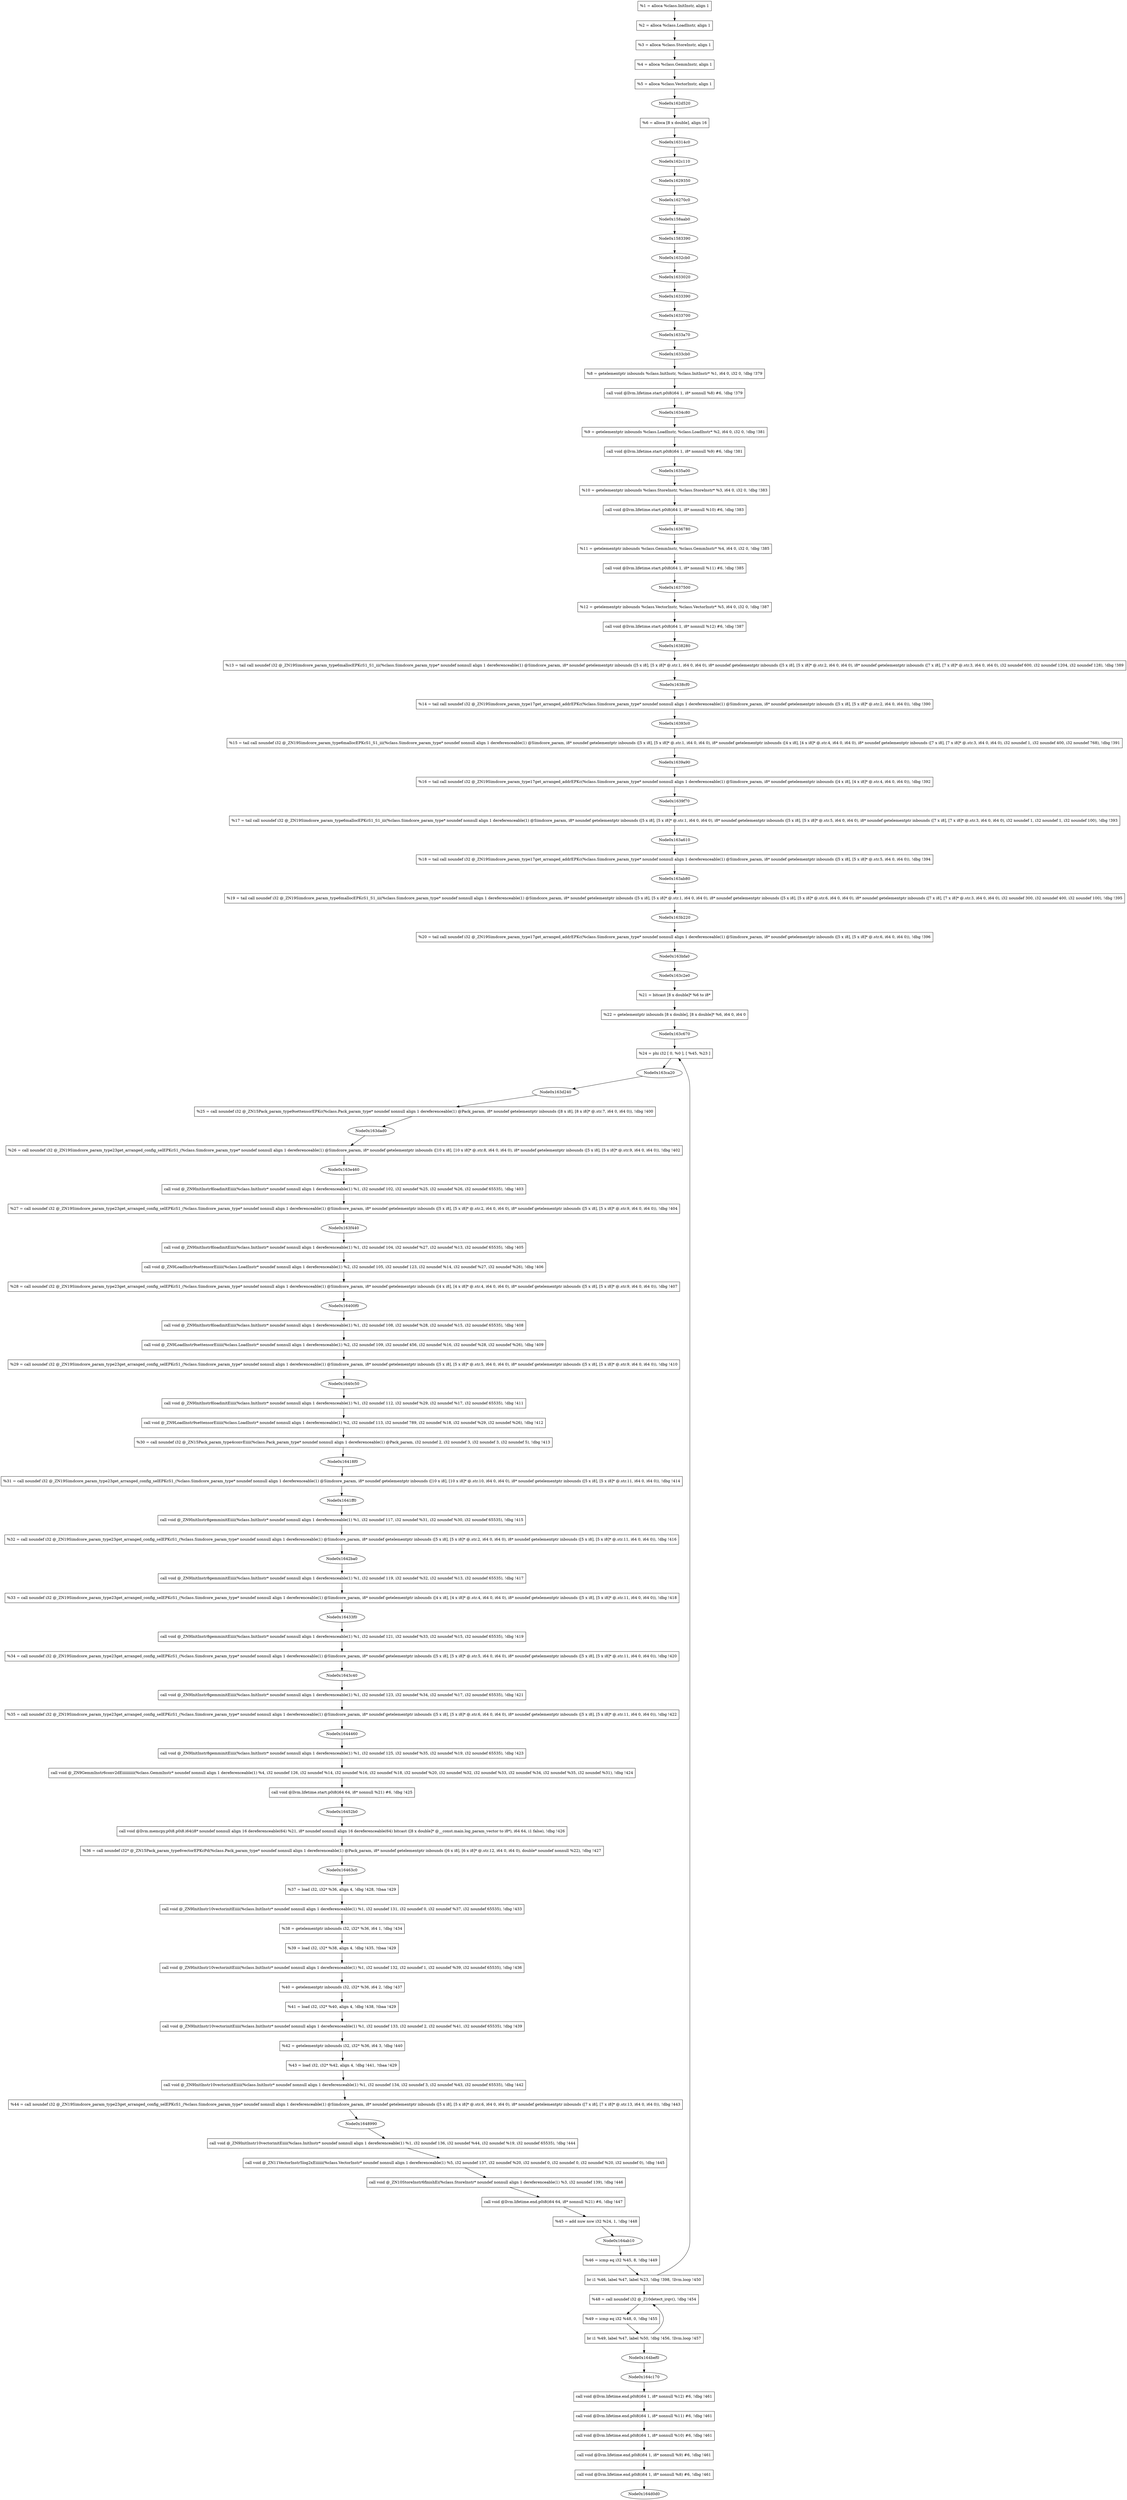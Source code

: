 digraph "DFG for'main' function" {
	Node0x162f620[shape=record, label="  %1 = alloca %class.InitInstr, align 1"];
	Node0x1633ec0[shape=record, label="  %8 = getelementptr inbounds %class.InitInstr, %class.InitInstr* %1, i64 0, i32 0, !dbg !379"];
	Node0x1634350[shape=record, label="  call void @llvm.lifetime.start.p0i8(i64 1, i8* nonnull %8) #6, !dbg !379"];
	Node0x162fcf0[shape=record, label="  %2 = alloca %class.LoadInstr, align 1"];
	Node0x1634e90[shape=record, label="  %9 = getelementptr inbounds %class.LoadInstr, %class.LoadInstr* %2, i64 0, i32 0, !dbg !381"];
	Node0x16350b0[shape=record, label="  call void @llvm.lifetime.start.p0i8(i64 1, i8* nonnull %9) #6, !dbg !381"];
	Node0x162fd90[shape=record, label="  %3 = alloca %class.StoreInstr, align 1"];
	Node0x1635c10[shape=record, label="  %10 = getelementptr inbounds %class.StoreInstr, %class.StoreInstr* %3, i64 0, i32 0, !dbg !383"];
	Node0x1635e30[shape=record, label="  call void @llvm.lifetime.start.p0i8(i64 1, i8* nonnull %10) #6, !dbg !383"];
	Node0x162fe00[shape=record, label="  %4 = alloca %class.GemmInstr, align 1"];
	Node0x1636990[shape=record, label="  %11 = getelementptr inbounds %class.GemmInstr, %class.GemmInstr* %4, i64 0, i32 0, !dbg !385"];
	Node0x1636bb0[shape=record, label="  call void @llvm.lifetime.start.p0i8(i64 1, i8* nonnull %11) #6, !dbg !385"];
	Node0x162fec0[shape=record, label="  %5 = alloca %class.VectorInstr, align 1"];
	Node0x1637710[shape=record, label="  %12 = getelementptr inbounds %class.VectorInstr, %class.VectorInstr* %5, i64 0, i32 0, !dbg !387"];
	Node0x1637930[shape=record, label="  call void @llvm.lifetime.start.p0i8(i64 1, i8* nonnull %12) #6, !dbg !387"];
	Node0x1631120[shape=record, label="  %6 = alloca [8 x double], align 16"];
	Node0x163c4b0[shape=record, label="  %21 = bitcast [8 x double]* %6 to i8*"];
	Node0x163c560[shape=record, label="  %22 = getelementptr inbounds [8 x double], [8 x double]* %6, i64 0, i64 0"];
	Node0x164a850[shape=record, label="  %45 = add nuw nsw i32 %24, 1, !dbg !448"];
	Node0x163c7c8[shape=record, label="  %24 = phi i32 [ 0, %0 ], [ %45, %23 ]"];
	Node0x163ed90[shape=record, label="  call void @_ZN9InitInstr8loadinitEiiii(%class.InitInstr* noundef nonnull align 1 dereferenceable(1) %1, i32 noundef 102, i32 noundef %25, i32 noundef %26, i32 noundef 65535), !dbg !403"];
	Node0x163d670[shape=record, label="  %25 = call noundef i32 @_ZN15Pack_param_type9settensorEPKc(%class.Pack_param_type* noundef nonnull align 1 dereferenceable(1) @Pack_param, i8* noundef getelementptr inbounds ([8 x i8], [8 x i8]* @.str.7, i64 0, i64 0)), !dbg !400"];
	Node0x163dfd0[shape=record, label="  %26 = call noundef i32 @_ZN19Simdcore_param_type23get_arranged_config_selEPKcS1_(%class.Simdcore_param_type* noundef nonnull align 1 dereferenceable(1) @Simdcore_param, i8* noundef getelementptr inbounds ([10 x i8], [10 x i8]* @.str.8, i64 0, i64 0), i8* noundef getelementptr inbounds ([5 x i8], [5 x i8]* @.str.9, i64 0, i64 0)), !dbg !402"];
	Node0x163f610[shape=record, label="  call void @_ZN9InitInstr8loadinitEiiii(%class.InitInstr* noundef nonnull align 1 dereferenceable(1) %1, i32 noundef 104, i32 noundef %27, i32 noundef %13, i32 noundef 65535), !dbg !405"];
	Node0x163f030[shape=record, label="  %27 = call noundef i32 @_ZN19Simdcore_param_type23get_arranged_config_selEPKcS1_(%class.Simdcore_param_type* noundef nonnull align 1 dereferenceable(1) @Simdcore_param, i8* noundef getelementptr inbounds ([5 x i8], [5 x i8]* @.str.2, i64 0, i64 0), i8* noundef getelementptr inbounds ([5 x i8], [5 x i8]* @.str.9, i64 0, i64 0)), !dbg !404"];
	Node0x16389b0[shape=record, label="  %13 = tail call noundef i32 @_ZN19Simdcore_param_type6mallocEPKcS1_S1_iii(%class.Simdcore_param_type* noundef nonnull align 1 dereferenceable(1) @Simdcore_param, i8* noundef getelementptr inbounds ([5 x i8], [5 x i8]* @.str.1, i64 0, i64 0), i8* noundef getelementptr inbounds ([5 x i8], [5 x i8]* @.str.2, i64 0, i64 0), i8* noundef getelementptr inbounds ([7 x i8], [7 x i8]* @.str.3, i64 0, i64 0), i32 noundef 600, i32 noundef 1204, i32 noundef 128), !dbg !389"];
	Node0x163fa40[shape=record, label="  call void @_ZN9LoadInstr9settensorEiiiii(%class.LoadInstr* noundef nonnull align 1 dereferenceable(1) %2, i32 noundef 105, i32 noundef 123, i32 noundef %14, i32 noundef %27, i32 noundef %26), !dbg !406"];
	Node0x1638f70[shape=record, label="  %14 = tail call noundef i32 @_ZN19Simdcore_param_type17get_arranged_addrEPKc(%class.Simdcore_param_type* noundef nonnull align 1 dereferenceable(1) @Simdcore_param, i8* noundef getelementptr inbounds ([5 x i8], [5 x i8]* @.str.2, i64 0, i64 0)), !dbg !390"];
	Node0x16402c0[shape=record, label="  call void @_ZN9InitInstr8loadinitEiiii(%class.InitInstr* noundef nonnull align 1 dereferenceable(1) %1, i32 noundef 108, i32 noundef %28, i32 noundef %15, i32 noundef 65535), !dbg !408"];
	Node0x163fce0[shape=record, label="  %28 = call noundef i32 @_ZN19Simdcore_param_type23get_arranged_config_selEPKcS1_(%class.Simdcore_param_type* noundef nonnull align 1 dereferenceable(1) @Simdcore_param, i8* noundef getelementptr inbounds ([4 x i8], [4 x i8]* @.str.4, i64 0, i64 0), i8* noundef getelementptr inbounds ([5 x i8], [5 x i8]* @.str.9, i64 0, i64 0)), !dbg !407"];
	Node0x1639790[shape=record, label="  %15 = tail call noundef i32 @_ZN19Simdcore_param_type6mallocEPKcS1_S1_iii(%class.Simdcore_param_type* noundef nonnull align 1 dereferenceable(1) @Simdcore_param, i8* noundef getelementptr inbounds ([5 x i8], [5 x i8]* @.str.1, i64 0, i64 0), i8* noundef getelementptr inbounds ([4 x i8], [4 x i8]* @.str.4, i64 0, i64 0), i8* noundef getelementptr inbounds ([7 x i8], [7 x i8]* @.str.3, i64 0, i64 0), i32 noundef 1, i32 noundef 400, i32 noundef 768), !dbg !391"];
	Node0x16405d0[shape=record, label="  call void @_ZN9LoadInstr9settensorEiiiii(%class.LoadInstr* noundef nonnull align 1 dereferenceable(1) %2, i32 noundef 109, i32 noundef 456, i32 noundef %16, i32 noundef %28, i32 noundef %26), !dbg !409"];
	Node0x1639c20[shape=record, label="  %16 = tail call noundef i32 @_ZN19Simdcore_param_type17get_arranged_addrEPKc(%class.Simdcore_param_type* noundef nonnull align 1 dereferenceable(1) @Simdcore_param, i8* noundef getelementptr inbounds ([4 x i8], [4 x i8]* @.str.4, i64 0, i64 0)), !dbg !392"];
	Node0x1640e20[shape=record, label="  call void @_ZN9InitInstr8loadinitEiiii(%class.InitInstr* noundef nonnull align 1 dereferenceable(1) %1, i32 noundef 112, i32 noundef %29, i32 noundef %17, i32 noundef 65535), !dbg !411"];
	Node0x1640870[shape=record, label="  %29 = call noundef i32 @_ZN19Simdcore_param_type23get_arranged_config_selEPKcS1_(%class.Simdcore_param_type* noundef nonnull align 1 dereferenceable(1) @Simdcore_param, i8* noundef getelementptr inbounds ([5 x i8], [5 x i8]* @.str.5, i64 0, i64 0), i8* noundef getelementptr inbounds ([5 x i8], [5 x i8]* @.str.9, i64 0, i64 0)), !dbg !410"];
	Node0x163a310[shape=record, label="  %17 = tail call noundef i32 @_ZN19Simdcore_param_type6mallocEPKcS1_S1_iii(%class.Simdcore_param_type* noundef nonnull align 1 dereferenceable(1) @Simdcore_param, i8* noundef getelementptr inbounds ([5 x i8], [5 x i8]* @.str.1, i64 0, i64 0), i8* noundef getelementptr inbounds ([5 x i8], [5 x i8]* @.str.5, i64 0, i64 0), i8* noundef getelementptr inbounds ([7 x i8], [7 x i8]* @.str.3, i64 0, i64 0), i32 noundef 1, i32 noundef 1, i32 noundef 100), !dbg !393"];
	Node0x1641130[shape=record, label="  call void @_ZN9LoadInstr9settensorEiiiii(%class.LoadInstr* noundef nonnull align 1 dereferenceable(1) %2, i32 noundef 113, i32 noundef 789, i32 noundef %18, i32 noundef %29, i32 noundef %26), !dbg !412"];
	Node0x163a7a0[shape=record, label="  %18 = tail call noundef i32 @_ZN19Simdcore_param_type17get_arranged_addrEPKc(%class.Simdcore_param_type* noundef nonnull align 1 dereferenceable(1) @Simdcore_param, i8* noundef getelementptr inbounds ([5 x i8], [5 x i8]* @.str.5, i64 0, i64 0)), !dbg !394"];
	Node0x16422e0[shape=record, label="  call void @_ZN9InitInstr8gemminitEiiii(%class.InitInstr* noundef nonnull align 1 dereferenceable(1) %1, i32 noundef 117, i32 noundef %31, i32 noundef %30, i32 noundef 65535), !dbg !415"];
	Node0x1641be0[shape=record, label="  %31 = call noundef i32 @_ZN19Simdcore_param_type23get_arranged_config_selEPKcS1_(%class.Simdcore_param_type* noundef nonnull align 1 dereferenceable(1) @Simdcore_param, i8* noundef getelementptr inbounds ([10 x i8], [10 x i8]* @.str.10, i64 0, i64 0), i8* noundef getelementptr inbounds ([5 x i8], [5 x i8]* @.str.11, i64 0, i64 0)), !dbg !414"];
	Node0x16414e0[shape=record, label="  %30 = call noundef i32 @_ZN15Pack_param_type4convEiiii(%class.Pack_param_type* noundef nonnull align 1 dereferenceable(1) @Pack_param, i32 noundef 2, i32 noundef 3, i32 noundef 3, i32 noundef 5), !dbg !413"];
	Node0x1642d70[shape=record, label="  call void @_ZN9InitInstr8gemminitEiiii(%class.InitInstr* noundef nonnull align 1 dereferenceable(1) %1, i32 noundef 119, i32 noundef %32, i32 noundef %13, i32 noundef 65535), !dbg !417"];
	Node0x1642580[shape=record, label="  %32 = call noundef i32 @_ZN19Simdcore_param_type23get_arranged_config_selEPKcS1_(%class.Simdcore_param_type* noundef nonnull align 1 dereferenceable(1) @Simdcore_param, i8* noundef getelementptr inbounds ([5 x i8], [5 x i8]* @.str.2, i64 0, i64 0), i8* noundef getelementptr inbounds ([5 x i8], [5 x i8]* @.str.11, i64 0, i64 0)), !dbg !416"];
	Node0x16435c0[shape=record, label="  call void @_ZN9InitInstr8gemminitEiiii(%class.InitInstr* noundef nonnull align 1 dereferenceable(1) %1, i32 noundef 121, i32 noundef %33, i32 noundef %15, i32 noundef 65535), !dbg !419"];
	Node0x1643010[shape=record, label="  %33 = call noundef i32 @_ZN19Simdcore_param_type23get_arranged_config_selEPKcS1_(%class.Simdcore_param_type* noundef nonnull align 1 dereferenceable(1) @Simdcore_param, i8* noundef getelementptr inbounds ([4 x i8], [4 x i8]* @.str.4, i64 0, i64 0), i8* noundef getelementptr inbounds ([5 x i8], [5 x i8]* @.str.11, i64 0, i64 0)), !dbg !418"];
	Node0x1643de0[shape=record, label="  call void @_ZN9InitInstr8gemminitEiiii(%class.InitInstr* noundef nonnull align 1 dereferenceable(1) %1, i32 noundef 123, i32 noundef %34, i32 noundef %17, i32 noundef 65535), !dbg !421"];
	Node0x1643860[shape=record, label="  %34 = call noundef i32 @_ZN19Simdcore_param_type23get_arranged_config_selEPKcS1_(%class.Simdcore_param_type* noundef nonnull align 1 dereferenceable(1) @Simdcore_param, i8* noundef getelementptr inbounds ([5 x i8], [5 x i8]* @.str.5, i64 0, i64 0), i8* noundef getelementptr inbounds ([5 x i8], [5 x i8]* @.str.11, i64 0, i64 0)), !dbg !420"];
	Node0x1644630[shape=record, label="  call void @_ZN9InitInstr8gemminitEiiii(%class.InitInstr* noundef nonnull align 1 dereferenceable(1) %1, i32 noundef 125, i32 noundef %35, i32 noundef %19, i32 noundef 65535), !dbg !423"];
	Node0x1644080[shape=record, label="  %35 = call noundef i32 @_ZN19Simdcore_param_type23get_arranged_config_selEPKcS1_(%class.Simdcore_param_type* noundef nonnull align 1 dereferenceable(1) @Simdcore_param, i8* noundef getelementptr inbounds ([5 x i8], [5 x i8]* @.str.6, i64 0, i64 0), i8* noundef getelementptr inbounds ([5 x i8], [5 x i8]* @.str.11, i64 0, i64 0)), !dbg !422"];
	Node0x163af20[shape=record, label="  %19 = tail call noundef i32 @_ZN19Simdcore_param_type6mallocEPKcS1_S1_iii(%class.Simdcore_param_type* noundef nonnull align 1 dereferenceable(1) @Simdcore_param, i8* noundef getelementptr inbounds ([5 x i8], [5 x i8]* @.str.1, i64 0, i64 0), i8* noundef getelementptr inbounds ([5 x i8], [5 x i8]* @.str.6, i64 0, i64 0), i8* noundef getelementptr inbounds ([7 x i8], [7 x i8]* @.str.3, i64 0, i64 0), i32 noundef 300, i32 noundef 400, i32 noundef 100), !dbg !395"];
	Node0x1644c80[shape=record, label="  call void @_ZN9GemmInstr6conv2dEiiiiiiiiii(%class.GemmInstr* noundef nonnull align 1 dereferenceable(1) %4, i32 noundef 126, i32 noundef %14, i32 noundef %16, i32 noundef %18, i32 noundef %20, i32 noundef %32, i32 noundef %33, i32 noundef %34, i32 noundef %35, i32 noundef %31), !dbg !424"];
	Node0x163b3b0[shape=record, label="  %20 = tail call noundef i32 @_ZN19Simdcore_param_type17get_arranged_addrEPKc(%class.Simdcore_param_type* noundef nonnull align 1 dereferenceable(1) @Simdcore_param, i8* noundef getelementptr inbounds ([5 x i8], [5 x i8]* @.str.6, i64 0, i64 0)), !dbg !396"];
	Node0x1644ee0[shape=record, label="  call void @llvm.lifetime.start.p0i8(i64 64, i8* nonnull %21) #6, !dbg !425"];
	Node0x1645680[shape=record, label="  call void @llvm.memcpy.p0i8.p0i8.i64(i8* noundef nonnull align 16 dereferenceable(64) %21, i8* noundef nonnull align 16 dereferenceable(64) bitcast ([8 x double]* @__const.main.log_param_vector to i8*), i64 64, i1 false), !dbg !426"];
	Node0x1645f60[shape=record, label="  %36 = call noundef i32* @_ZN15Pack_param_type6vectorEPKcPd(%class.Pack_param_type* noundef nonnull align 1 dereferenceable(1) @Pack_param, i8* noundef getelementptr inbounds ([6 x i8], [6 x i8]* @.str.12, i64 0, i64 0), double* noundef nonnull %22), !dbg !427"];
	Node0x1646490[shape=record, label="  %37 = load i32, i32* %36, align 4, !dbg !428, !tbaa !429"];
	Node0x16469b0[shape=record, label="  call void @_ZN9InitInstr10vectorinitEiiii(%class.InitInstr* noundef nonnull align 1 dereferenceable(1) %1, i32 noundef 131, i32 noundef 0, i32 noundef %37, i32 noundef 65535), !dbg !433"];
	Node0x1646b50[shape=record, label="  %38 = getelementptr inbounds i32, i32* %36, i64 1, !dbg !434"];
	Node0x1646cd0[shape=record, label="  %39 = load i32, i32* %38, align 4, !dbg !435, !tbaa !429"];
	Node0x1647600[shape=record, label="  call void @_ZN9InitInstr10vectorinitEiiii(%class.InitInstr* noundef nonnull align 1 dereferenceable(1) %1, i32 noundef 132, i32 noundef 1, i32 noundef %39, i32 noundef 65535), !dbg !436"];
	Node0x16477a0[shape=record, label="  %40 = getelementptr inbounds i32, i32* %36, i64 2, !dbg !437"];
	Node0x1647920[shape=record, label="  %41 = load i32, i32* %40, align 4, !dbg !438, !tbaa !429"];
	Node0x1647c40[shape=record, label="  call void @_ZN9InitInstr10vectorinitEiiii(%class.InitInstr* noundef nonnull align 1 dereferenceable(1) %1, i32 noundef 133, i32 noundef 2, i32 noundef %41, i32 noundef 65535), !dbg !439"];
	Node0x1647de0[shape=record, label="  %42 = getelementptr inbounds i32, i32* %36, i64 3, !dbg !440"];
	Node0x1647f60[shape=record, label="  %43 = load i32, i32* %42, align 4, !dbg !441, !tbaa !429"];
	Node0x1648280[shape=record, label="  call void @_ZN9InitInstr10vectorinitEiiii(%class.InitInstr* noundef nonnull align 1 dereferenceable(1) %1, i32 noundef 134, i32 noundef 3, i32 noundef %43, i32 noundef 65535), !dbg !442"];
	Node0x1648b60[shape=record, label="  call void @_ZN9InitInstr10vectorinitEiiii(%class.InitInstr* noundef nonnull align 1 dereferenceable(1) %1, i32 noundef 136, i32 noundef %44, i32 noundef %19, i32 noundef 65535), !dbg !444"];
	Node0x16485b0[shape=record, label="  %44 = call noundef i32 @_ZN19Simdcore_param_type23get_arranged_config_selEPKcS1_(%class.Simdcore_param_type* noundef nonnull align 1 dereferenceable(1) @Simdcore_param, i8* noundef getelementptr inbounds ([5 x i8], [5 x i8]* @.str.6, i64 0, i64 0), i8* noundef getelementptr inbounds ([7 x i8], [7 x i8]* @.str.13, i64 0, i64 0)), !dbg !443"];
	Node0x164a020[shape=record, label="  call void @_ZN11VectorInstr5log2xEiiiiii(%class.VectorInstr* noundef nonnull align 1 dereferenceable(1) %5, i32 noundef 137, i32 noundef %20, i32 noundef 0, i32 noundef 0, i32 noundef %20, i32 noundef 0), !dbg !445"];
	Node0x164a2f0[shape=record, label="  call void @_ZN10StoreInstr6finishEi(%class.StoreInstr* noundef nonnull align 1 dereferenceable(1) %3, i32 noundef 139), !dbg !446"];
	Node0x164a660[shape=record, label="  call void @llvm.lifetime.end.p0i8(i64 64, i8* nonnull %21) #6, !dbg !447"];
	Node0x164ac00[shape=record, label="  %46 = icmp eq i32 %45, 8, !dbg !449"];
	Node0x164ae00[shape=record, label="  br i1 %46, label %47, label %23, !dbg !398, !llvm.loop !450"];
	Node0x164b6a0[shape=record, label="  %48 = call noundef i32 @_Z10detect_irqv(), !dbg !454"];
	Node0x164b870[shape=record, label="  %49 = icmp eq i32 %48, 0, !dbg !455"];
	Node0x164bad0[shape=record, label="  br i1 %49, label %47, label %50, !dbg !456, !llvm.loop !457"];
	Node0x164c410[shape=record, label="  call void @llvm.lifetime.end.p0i8(i64 1, i8* nonnull %12) #6, !dbg !461"];
	Node0x164c660[shape=record, label="  call void @llvm.lifetime.end.p0i8(i64 1, i8* nonnull %11) #6, !dbg !461"];
	Node0x164cda0[shape=record, label="  call void @llvm.lifetime.end.p0i8(i64 1, i8* nonnull %10) #6, !dbg !461"];
	Node0x164ced0[shape=record, label="  call void @llvm.lifetime.end.p0i8(i64 1, i8* nonnull %9) #6, !dbg !461"];
	Node0x164d000[shape=record, label="  call void @llvm.lifetime.end.p0i8(i64 1, i8* nonnull %8) #6, !dbg !461"];
	Node0x162f620 -> Node0x162fcf0
	Node0x162fcf0 -> Node0x162fd90
	Node0x162fd90 -> Node0x162fe00
	Node0x162fe00 -> Node0x162fec0
	Node0x162fec0 -> Node0x162d520
	Node0x162d520 -> Node0x1631120
	Node0x1631120 -> Node0x16314c0
	Node0x16314c0 -> Node0x162c110
	Node0x162c110 -> Node0x1629350
	Node0x1629350 -> Node0x16270c0
	Node0x16270c0 -> Node0x158aab0
	Node0x158aab0 -> Node0x1583390
	Node0x1583390 -> Node0x1632cb0
	Node0x1632cb0 -> Node0x1633020
	Node0x1633020 -> Node0x1633390
	Node0x1633390 -> Node0x1633700
	Node0x1633700 -> Node0x1633a70
	Node0x1633a70 -> Node0x1633cb0
	Node0x1633cb0 -> Node0x1633ec0
	Node0x1633ec0 -> Node0x1634350
	Node0x1634350 -> Node0x1634c80
	Node0x1634c80 -> Node0x1634e90
	Node0x1634e90 -> Node0x16350b0
	Node0x16350b0 -> Node0x1635a00
	Node0x1635a00 -> Node0x1635c10
	Node0x1635c10 -> Node0x1635e30
	Node0x1635e30 -> Node0x1636780
	Node0x1636780 -> Node0x1636990
	Node0x1636990 -> Node0x1636bb0
	Node0x1636bb0 -> Node0x1637500
	Node0x1637500 -> Node0x1637710
	Node0x1637710 -> Node0x1637930
	Node0x1637930 -> Node0x1638280
	Node0x1638280 -> Node0x16389b0
	Node0x16389b0 -> Node0x1638cf0
	Node0x1638cf0 -> Node0x1638f70
	Node0x1638f70 -> Node0x16393c0
	Node0x16393c0 -> Node0x1639790
	Node0x1639790 -> Node0x1639a90
	Node0x1639a90 -> Node0x1639c20
	Node0x1639c20 -> Node0x1639f70
	Node0x1639f70 -> Node0x163a310
	Node0x163a310 -> Node0x163a610
	Node0x163a610 -> Node0x163a7a0
	Node0x163a7a0 -> Node0x163ab80
	Node0x163ab80 -> Node0x163af20
	Node0x163af20 -> Node0x163b220
	Node0x163b220 -> Node0x163b3b0
	Node0x163b3b0 -> Node0x163bfa0
	Node0x163bfa0 -> Node0x163c2e0
	Node0x163c2e0 -> Node0x163c4b0
	Node0x163c4b0 -> Node0x163c560
	Node0x163c560 -> Node0x163c670
	Node0x163c670 -> Node0x163c7c8
	Node0x163c7c8 -> Node0x163ca20
	Node0x163ca20 -> Node0x163d240
	Node0x163d240 -> Node0x163d670
	Node0x163d670 -> Node0x163dad0
	Node0x163dad0 -> Node0x163dfd0
	Node0x163dfd0 -> Node0x163e460
	Node0x163e460 -> Node0x163ed90
	Node0x163ed90 -> Node0x163f030
	Node0x163f030 -> Node0x163f440
	Node0x163f440 -> Node0x163f610
	Node0x163f610 -> Node0x163fa40
	Node0x163fa40 -> Node0x163fce0
	Node0x163fce0 -> Node0x16400f0
	Node0x16400f0 -> Node0x16402c0
	Node0x16402c0 -> Node0x16405d0
	Node0x16405d0 -> Node0x1640870
	Node0x1640870 -> Node0x1640c50
	Node0x1640c50 -> Node0x1640e20
	Node0x1640e20 -> Node0x1641130
	Node0x1641130 -> Node0x16414e0
	Node0x16414e0 -> Node0x16418f0
	Node0x16418f0 -> Node0x1641be0
	Node0x1641be0 -> Node0x1641ff0
	Node0x1641ff0 -> Node0x16422e0
	Node0x16422e0 -> Node0x1642580
	Node0x1642580 -> Node0x1642ba0
	Node0x1642ba0 -> Node0x1642d70
	Node0x1642d70 -> Node0x1643010
	Node0x1643010 -> Node0x16433f0
	Node0x16433f0 -> Node0x16435c0
	Node0x16435c0 -> Node0x1643860
	Node0x1643860 -> Node0x1643c40
	Node0x1643c40 -> Node0x1643de0
	Node0x1643de0 -> Node0x1644080
	Node0x1644080 -> Node0x1644460
	Node0x1644460 -> Node0x1644630
	Node0x1644630 -> Node0x1644c80
	Node0x1644c80 -> Node0x1644ee0
	Node0x1644ee0 -> Node0x16452b0
	Node0x16452b0 -> Node0x1645680
	Node0x1645680 -> Node0x1645f60
	Node0x1645f60 -> Node0x16463c0
	Node0x16463c0 -> Node0x1646490
	Node0x1646490 -> Node0x16469b0
	Node0x16469b0 -> Node0x1646b50
	Node0x1646b50 -> Node0x1646cd0
	Node0x1646cd0 -> Node0x1647600
	Node0x1647600 -> Node0x16477a0
	Node0x16477a0 -> Node0x1647920
	Node0x1647920 -> Node0x1647c40
	Node0x1647c40 -> Node0x1647de0
	Node0x1647de0 -> Node0x1647f60
	Node0x1647f60 -> Node0x1648280
	Node0x1648280 -> Node0x16485b0
	Node0x16485b0 -> Node0x1648990
	Node0x1648990 -> Node0x1648b60
	Node0x1648b60 -> Node0x164a020
	Node0x164a020 -> Node0x164a2f0
	Node0x164a2f0 -> Node0x164a660
	Node0x164a660 -> Node0x164a850
	Node0x164a850 -> Node0x164ab10
	Node0x164ab10 -> Node0x164ac00
	Node0x164ac00 -> Node0x164ae00
	Node0x164ae00 -> Node0x164b6a0
	Node0x164b6a0 -> Node0x164b870
	Node0x164b870 -> Node0x164bad0
	Node0x164bad0 -> Node0x164b6a0
	Node0x164bad0 -> Node0x164bef0
	Node0x164bef0 -> Node0x164c170
	Node0x164c170 -> Node0x164c410
	Node0x164c410 -> Node0x164c660
	Node0x164c660 -> Node0x164cda0
	Node0x164cda0 -> Node0x164ced0
	Node0x164ced0 -> Node0x164d000
	Node0x164d000 -> Node0x164d0d0
	Node0x164ae00 -> Node0x163c7c8
edge [color=red]
}

